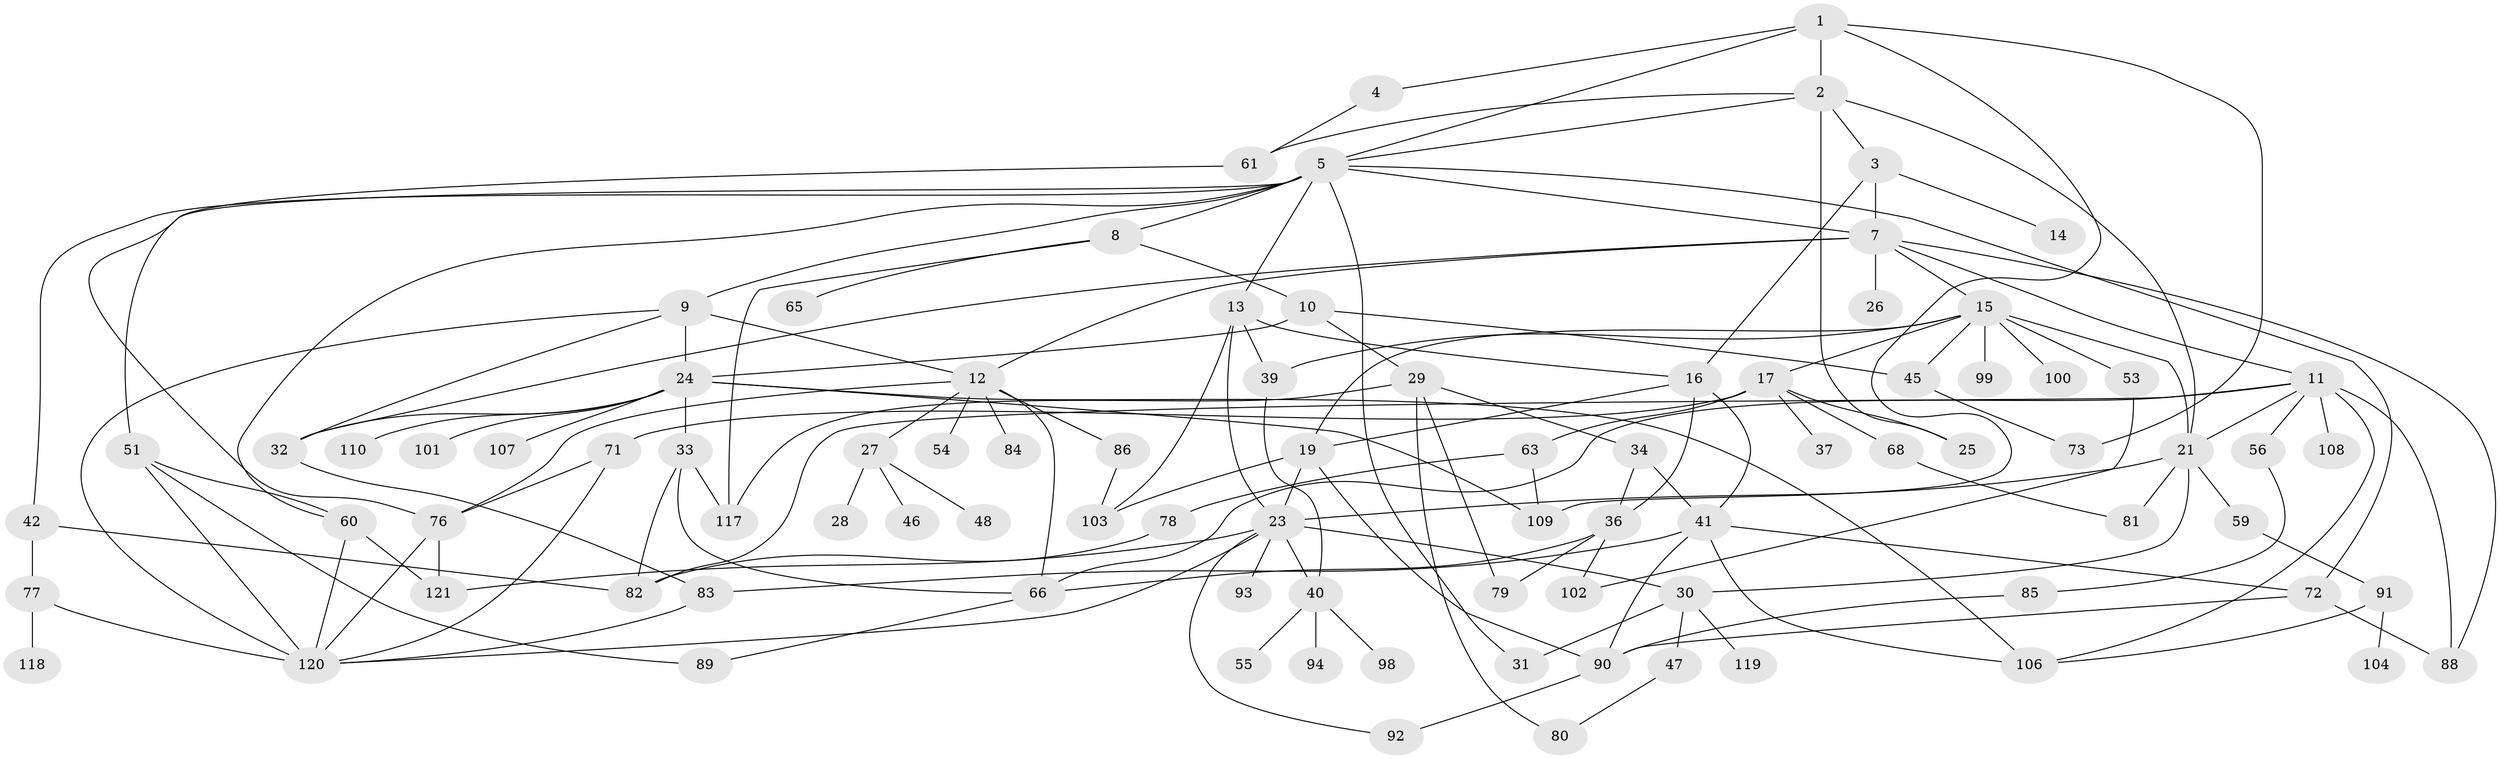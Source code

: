 // original degree distribution, {4: 0.13953488372093023, 5: 0.11627906976744186, 2: 0.2558139534883721, 7: 0.023255813953488372, 6: 0.031007751937984496, 1: 0.20155038759689922, 9: 0.007751937984496124, 3: 0.2248062015503876}
// Generated by graph-tools (version 1.1) at 2025/16/03/04/25 18:16:52]
// undirected, 90 vertices, 151 edges
graph export_dot {
graph [start="1"]
  node [color=gray90,style=filled];
  1 [super="+67"];
  2 [super="+64"];
  3;
  4;
  5 [super="+6+116"];
  7 [super="+18"];
  8;
  9;
  10 [super="+20"];
  11 [super="+22"];
  12 [super="+44+38"];
  13 [super="+95"];
  14;
  15;
  16;
  17 [super="+35"];
  19;
  21 [super="+43+126"];
  23 [super="+50"];
  24 [super="+62"];
  25;
  26;
  27;
  28;
  29;
  30;
  31;
  32 [super="+57"];
  33 [super="+129"];
  34;
  36 [super="+113"];
  37;
  39;
  40 [super="+52"];
  41 [super="+69"];
  42;
  45;
  46;
  47 [super="+128"];
  48;
  51 [super="+74+58"];
  53;
  54;
  55;
  56;
  59;
  60;
  61;
  63 [super="+96"];
  65;
  66;
  68;
  71;
  72;
  73;
  76;
  77 [super="+87"];
  78;
  79;
  80;
  81;
  82;
  83;
  84;
  85;
  86;
  88;
  89;
  90;
  91;
  92;
  93;
  94;
  98 [super="+122"];
  99;
  100;
  101;
  102;
  103;
  104;
  106 [super="+115"];
  107;
  108;
  109 [super="+114"];
  110;
  117;
  118;
  119;
  120 [super="+123+127"];
  121;
  1 -- 2;
  1 -- 4;
  1 -- 5;
  1 -- 73;
  1 -- 109;
  2 -- 3;
  2 -- 21;
  2 -- 25;
  2 -- 5;
  2 -- 61;
  3 -- 7;
  3 -- 14;
  3 -- 16;
  4 -- 61;
  5 -- 9;
  5 -- 13;
  5 -- 42;
  5 -- 60;
  5 -- 51;
  5 -- 8;
  5 -- 72;
  5 -- 31;
  5 -- 7;
  7 -- 11;
  7 -- 12;
  7 -- 15;
  7 -- 32;
  7 -- 88;
  7 -- 26;
  8 -- 10;
  8 -- 65;
  8 -- 117;
  9 -- 24;
  9 -- 32;
  9 -- 120;
  9 -- 12;
  10 -- 29;
  10 -- 24;
  10 -- 45;
  11 -- 56;
  11 -- 88;
  11 -- 106;
  11 -- 66;
  11 -- 21;
  11 -- 82;
  11 -- 108;
  12 -- 27;
  12 -- 66;
  12 -- 86;
  12 -- 84;
  12 -- 54;
  12 -- 76;
  13 -- 39;
  13 -- 103;
  13 -- 16;
  13 -- 23;
  15 -- 17;
  15 -- 53;
  15 -- 99;
  15 -- 100;
  15 -- 45;
  15 -- 19;
  15 -- 39;
  15 -- 21;
  16 -- 19;
  16 -- 41;
  16 -- 36;
  17 -- 37;
  17 -- 63;
  17 -- 68;
  17 -- 25;
  17 -- 71;
  19 -- 23;
  19 -- 103;
  19 -- 90;
  21 -- 59;
  21 -- 81;
  21 -- 30;
  21 -- 23;
  23 -- 30;
  23 -- 40;
  23 -- 93;
  23 -- 120;
  23 -- 121;
  23 -- 92;
  24 -- 33;
  24 -- 106;
  24 -- 109;
  24 -- 32;
  24 -- 101;
  24 -- 107;
  24 -- 110;
  27 -- 28;
  27 -- 46;
  27 -- 48;
  29 -- 34;
  29 -- 79;
  29 -- 80;
  29 -- 117;
  30 -- 47;
  30 -- 119;
  30 -- 31;
  32 -- 83;
  33 -- 66;
  33 -- 82;
  33 -- 117;
  34 -- 36;
  34 -- 41;
  36 -- 66;
  36 -- 102;
  36 -- 79;
  39 -- 40;
  40 -- 94;
  40 -- 98;
  40 -- 55;
  41 -- 83;
  41 -- 72;
  41 -- 90;
  41 -- 106;
  42 -- 77;
  42 -- 82;
  45 -- 73;
  47 -- 80;
  51 -- 89;
  51 -- 120;
  51 -- 60;
  53 -- 102;
  56 -- 85;
  59 -- 91;
  60 -- 121;
  60 -- 120;
  61 -- 76;
  63 -- 78;
  63 -- 109;
  66 -- 89;
  68 -- 81;
  71 -- 76;
  71 -- 120;
  72 -- 90;
  72 -- 88;
  76 -- 121;
  76 -- 120;
  77 -- 118;
  77 -- 120;
  78 -- 82;
  83 -- 120;
  85 -- 90;
  86 -- 103;
  90 -- 92;
  91 -- 104;
  91 -- 106;
}
